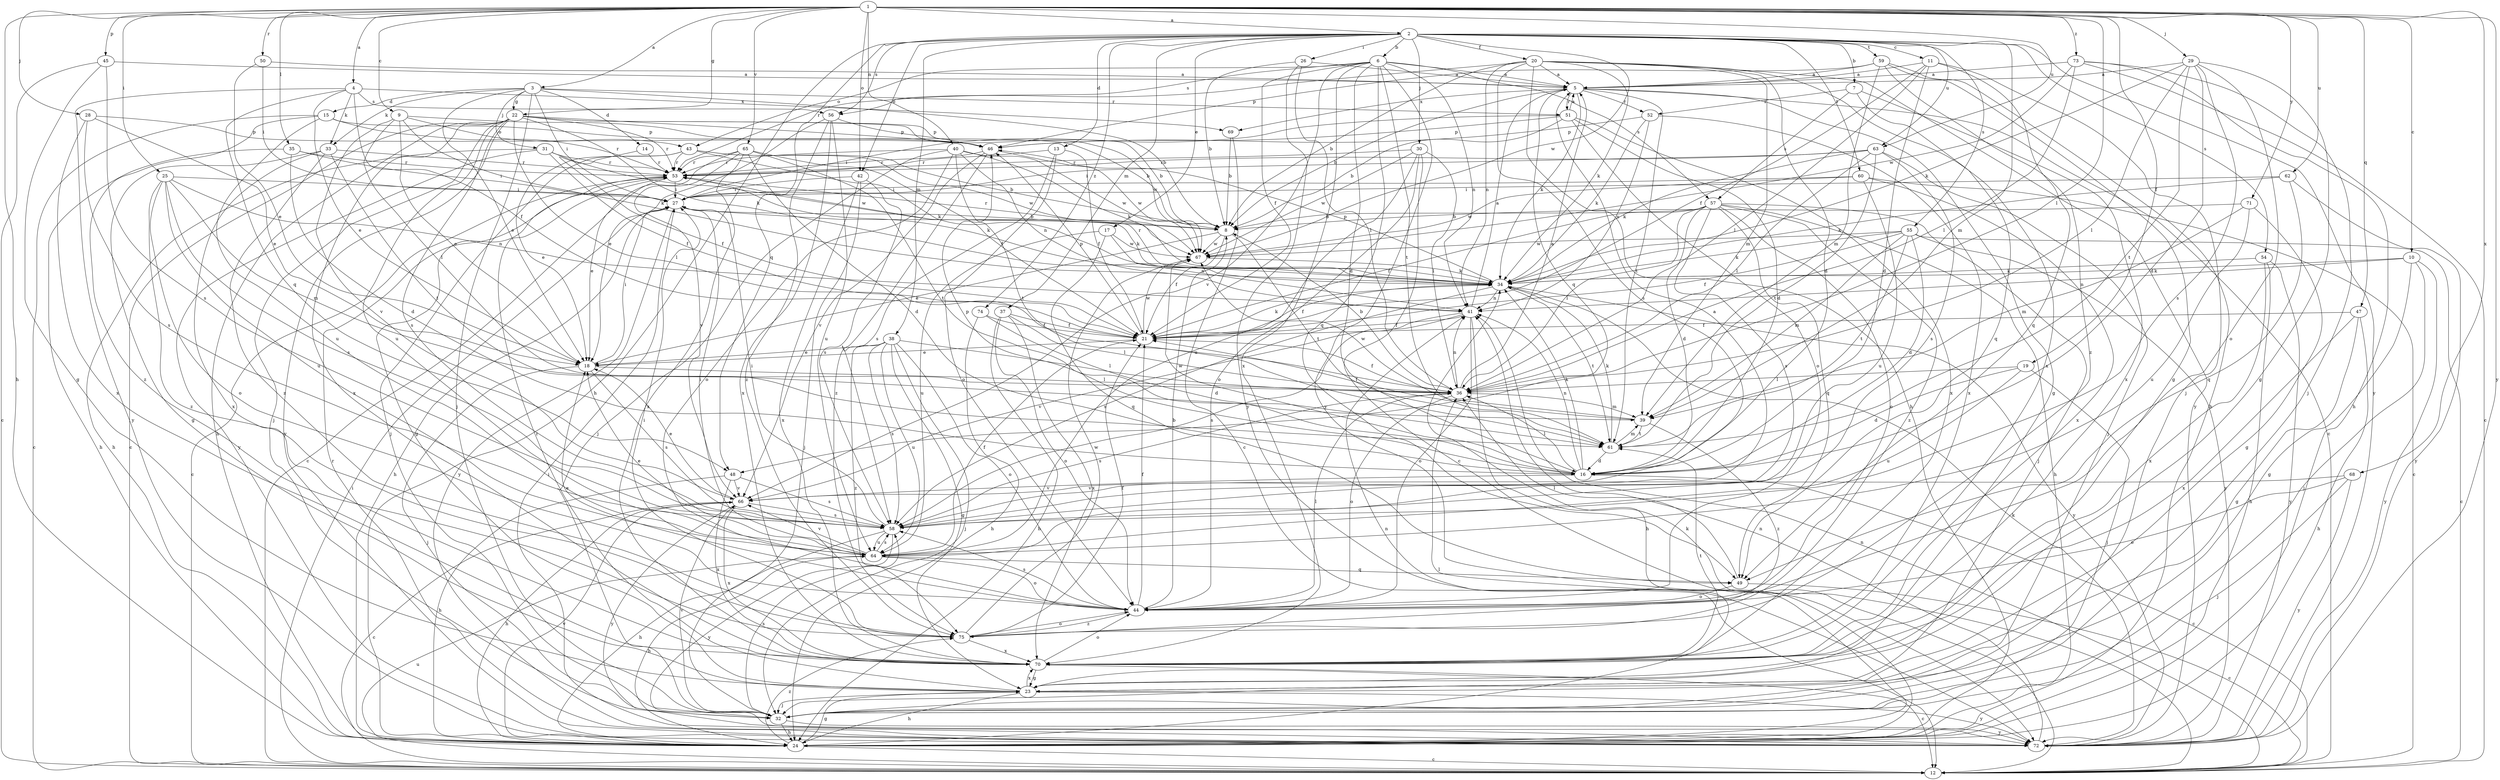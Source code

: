 strict digraph  {
	1 -> 2 [label=a];
	1 -> 3 [label=a];
	1 -> 4 [label=a];
	6 -> 5 [label=a];
	11 -> 5 [label=a];
	20 -> 5 [label=a];
	26 -> 5 [label=a];
	29 -> 5 [label=a];
	36 -> 5 [label=a];
	41 -> 5 [label=a];
	45 -> 5 [label=a];
	50 -> 5 [label=a];
	51 -> 5 [label=a];
	58 -> 5 [label=a];
	59 -> 5 [label=a];
	73 -> 5 [label=a];
	2 -> 6 [label=b];
	2 -> 7 [label=b];
	3 -> 8 [label=b];
	5 -> 8 [label=b];
	9 -> 8 [label=b];
	20 -> 8 [label=b];
	22 -> 8 [label=b];
	26 -> 8 [label=b];
	27 -> 8 [label=b];
	36 -> 8 [label=b];
	43 -> 8 [label=b];
	44 -> 8 [label=b];
	51 -> 8 [label=b];
	57 -> 8 [label=b];
	69 -> 8 [label=b];
	71 -> 8 [label=b];
	1 -> 9 [label=c];
	1 -> 10 [label=c];
	2 -> 11 [label=c];
	5 -> 12 [label=c];
	15 -> 12 [label=c];
	16 -> 12 [label=c];
	22 -> 12 [label=c];
	24 -> 12 [label=c];
	30 -> 12 [label=c];
	45 -> 12 [label=c];
	49 -> 12 [label=c];
	53 -> 12 [label=c];
	55 -> 12 [label=c];
	60 -> 12 [label=c];
	65 -> 12 [label=c];
	66 -> 12 [label=c];
	69 -> 12 [label=c];
	70 -> 12 [label=c];
	73 -> 12 [label=c];
	2 -> 13 [label=d];
	3 -> 14 [label=d];
	3 -> 15 [label=d];
	6 -> 16 [label=d];
	11 -> 16 [label=d];
	19 -> 16 [label=d];
	20 -> 16 [label=d];
	29 -> 16 [label=d];
	35 -> 16 [label=d];
	51 -> 16 [label=d];
	55 -> 16 [label=d];
	57 -> 16 [label=d];
	61 -> 16 [label=d];
	65 -> 16 [label=d];
	74 -> 16 [label=d];
	2 -> 17 [label=e];
	3 -> 18 [label=e];
	4 -> 18 [label=e];
	8 -> 18 [label=e];
	9 -> 18 [label=e];
	21 -> 18 [label=e];
	28 -> 18 [label=e];
	38 -> 18 [label=e];
	43 -> 18 [label=e];
	44 -> 18 [label=e];
	50 -> 18 [label=e];
	53 -> 18 [label=e];
	56 -> 18 [label=e];
	64 -> 18 [label=e];
	66 -> 18 [label=e];
	1 -> 19 [label=f];
	2 -> 20 [label=f];
	4 -> 21 [label=f];
	6 -> 21 [label=f];
	8 -> 21 [label=f];
	11 -> 21 [label=f];
	13 -> 21 [label=f];
	14 -> 21 [label=f];
	31 -> 21 [label=f];
	34 -> 21 [label=f];
	36 -> 21 [label=f];
	37 -> 21 [label=f];
	39 -> 21 [label=f];
	41 -> 21 [label=f];
	44 -> 21 [label=f];
	47 -> 21 [label=f];
	55 -> 21 [label=f];
	57 -> 21 [label=f];
	64 -> 21 [label=f];
	65 -> 21 [label=f];
	74 -> 21 [label=f];
	75 -> 21 [label=f];
	1 -> 22 [label=g];
	3 -> 22 [label=g];
	5 -> 23 [label=g];
	10 -> 23 [label=g];
	24 -> 23 [label=g];
	29 -> 23 [label=g];
	33 -> 23 [label=g];
	38 -> 23 [label=g];
	45 -> 23 [label=g];
	47 -> 23 [label=g];
	53 -> 23 [label=g];
	59 -> 23 [label=g];
	70 -> 23 [label=g];
	71 -> 23 [label=g];
	1 -> 24 [label=h];
	2 -> 24 [label=h];
	20 -> 24 [label=h];
	22 -> 24 [label=h];
	23 -> 24 [label=h];
	27 -> 24 [label=h];
	31 -> 24 [label=h];
	32 -> 24 [label=h];
	35 -> 24 [label=h];
	37 -> 24 [label=h];
	41 -> 24 [label=h];
	47 -> 24 [label=h];
	48 -> 24 [label=h];
	54 -> 24 [label=h];
	57 -> 24 [label=h];
	58 -> 24 [label=h];
	59 -> 24 [label=h];
	64 -> 24 [label=h];
	66 -> 24 [label=h];
	73 -> 24 [label=h];
	74 -> 24 [label=h];
	1 -> 25 [label=i];
	2 -> 26 [label=i];
	3 -> 27 [label=i];
	12 -> 27 [label=i];
	18 -> 27 [label=i];
	25 -> 27 [label=i];
	35 -> 27 [label=i];
	42 -> 27 [label=i];
	50 -> 27 [label=i];
	51 -> 27 [label=i];
	53 -> 27 [label=i];
	58 -> 27 [label=i];
	60 -> 27 [label=i];
	62 -> 27 [label=i];
	63 -> 27 [label=i];
	64 -> 27 [label=i];
	72 -> 27 [label=i];
	75 -> 27 [label=i];
	1 -> 28 [label=j];
	1 -> 29 [label=j];
	2 -> 30 [label=j];
	3 -> 31 [label=j];
	3 -> 32 [label=j];
	10 -> 32 [label=j];
	11 -> 32 [label=j];
	18 -> 32 [label=j];
	19 -> 32 [label=j];
	22 -> 32 [label=j];
	23 -> 32 [label=j];
	38 -> 32 [label=j];
	40 -> 32 [label=j];
	42 -> 32 [label=j];
	43 -> 32 [label=j];
	57 -> 32 [label=j];
	63 -> 32 [label=j];
	68 -> 32 [label=j];
	73 -> 32 [label=j];
	3 -> 33 [label=k];
	4 -> 33 [label=k];
	5 -> 34 [label=k];
	9 -> 34 [label=k];
	10 -> 34 [label=k];
	12 -> 34 [label=k];
	16 -> 34 [label=k];
	20 -> 34 [label=k];
	21 -> 34 [label=k];
	22 -> 34 [label=k];
	27 -> 34 [label=k];
	29 -> 34 [label=k];
	40 -> 34 [label=k];
	43 -> 34 [label=k];
	52 -> 34 [label=k];
	53 -> 34 [label=k];
	54 -> 34 [label=k];
	55 -> 34 [label=k];
	61 -> 34 [label=k];
	62 -> 34 [label=k];
	63 -> 34 [label=k];
	67 -> 34 [label=k];
	72 -> 34 [label=k];
	1 -> 35 [label=l];
	1 -> 36 [label=l];
	9 -> 36 [label=l];
	11 -> 36 [label=l];
	16 -> 36 [label=l];
	18 -> 36 [label=l];
	19 -> 36 [label=l];
	22 -> 36 [label=l];
	24 -> 36 [label=l];
	26 -> 36 [label=l];
	29 -> 36 [label=l];
	30 -> 36 [label=l];
	37 -> 36 [label=l];
	38 -> 36 [label=l];
	44 -> 36 [label=l];
	49 -> 36 [label=l];
	57 -> 36 [label=l];
	63 -> 36 [label=l];
	73 -> 36 [label=l];
	2 -> 37 [label=m];
	2 -> 38 [label=m];
	2 -> 39 [label=m];
	20 -> 39 [label=m];
	25 -> 39 [label=m];
	36 -> 39 [label=m];
	55 -> 39 [label=m];
	59 -> 39 [label=m];
	61 -> 39 [label=m];
	71 -> 39 [label=m];
	1 -> 40 [label=n];
	6 -> 41 [label=n];
	10 -> 41 [label=n];
	12 -> 41 [label=n];
	16 -> 41 [label=n];
	17 -> 41 [label=n];
	20 -> 41 [label=n];
	24 -> 41 [label=n];
	25 -> 41 [label=n];
	34 -> 41 [label=n];
	36 -> 41 [label=n];
	40 -> 41 [label=n];
	52 -> 41 [label=n];
	72 -> 41 [label=n];
	1 -> 42 [label=o];
	2 -> 42 [label=o];
	6 -> 43 [label=o];
	9 -> 43 [label=o];
	13 -> 44 [label=o];
	25 -> 44 [label=o];
	29 -> 44 [label=o];
	30 -> 44 [label=o];
	36 -> 44 [label=o];
	37 -> 44 [label=o];
	38 -> 44 [label=o];
	40 -> 44 [label=o];
	41 -> 44 [label=o];
	49 -> 44 [label=o];
	51 -> 44 [label=o];
	57 -> 44 [label=o];
	64 -> 44 [label=o];
	68 -> 44 [label=o];
	70 -> 44 [label=o];
	75 -> 44 [label=o];
	1 -> 45 [label=p];
	15 -> 46 [label=p];
	16 -> 46 [label=p];
	21 -> 46 [label=p];
	22 -> 46 [label=p];
	28 -> 46 [label=p];
	34 -> 46 [label=p];
	51 -> 46 [label=p];
	52 -> 46 [label=p];
	56 -> 46 [label=p];
	59 -> 46 [label=p];
	1 -> 47 [label=q];
	2 -> 48 [label=q];
	4 -> 48 [label=q];
	5 -> 48 [label=q];
	6 -> 49 [label=q];
	7 -> 49 [label=q];
	11 -> 49 [label=q];
	17 -> 49 [label=q];
	57 -> 49 [label=q];
	62 -> 49 [label=q];
	64 -> 49 [label=q];
	1 -> 50 [label=r];
	3 -> 51 [label=r];
	5 -> 51 [label=r];
	5 -> 52 [label=r];
	7 -> 52 [label=r];
	8 -> 53 [label=r];
	13 -> 53 [label=r];
	14 -> 53 [label=r];
	15 -> 53 [label=r];
	20 -> 53 [label=r];
	22 -> 53 [label=r];
	23 -> 53 [label=r];
	30 -> 53 [label=r];
	31 -> 53 [label=r];
	33 -> 53 [label=r];
	34 -> 53 [label=r];
	35 -> 53 [label=r];
	40 -> 53 [label=r];
	43 -> 53 [label=r];
	46 -> 53 [label=r];
	63 -> 53 [label=r];
	65 -> 53 [label=r];
	72 -> 53 [label=r];
	2 -> 54 [label=s];
	2 -> 55 [label=s];
	2 -> 56 [label=s];
	4 -> 56 [label=s];
	6 -> 56 [label=s];
	6 -> 57 [label=s];
	7 -> 57 [label=s];
	13 -> 58 [label=s];
	18 -> 58 [label=s];
	20 -> 58 [label=s];
	22 -> 58 [label=s];
	25 -> 58 [label=s];
	28 -> 58 [label=s];
	29 -> 58 [label=s];
	32 -> 58 [label=s];
	34 -> 58 [label=s];
	36 -> 58 [label=s];
	38 -> 58 [label=s];
	41 -> 58 [label=s];
	42 -> 58 [label=s];
	44 -> 58 [label=s];
	45 -> 58 [label=s];
	48 -> 58 [label=s];
	57 -> 58 [label=s];
	63 -> 58 [label=s];
	64 -> 58 [label=s];
	66 -> 58 [label=s];
	2 -> 59 [label=t];
	2 -> 60 [label=t];
	5 -> 61 [label=t];
	6 -> 61 [label=t];
	8 -> 61 [label=t];
	29 -> 61 [label=t];
	33 -> 61 [label=t];
	34 -> 61 [label=t];
	39 -> 61 [label=t];
	40 -> 61 [label=t];
	55 -> 61 [label=t];
	63 -> 61 [label=t];
	65 -> 61 [label=t];
	70 -> 61 [label=t];
	1 -> 62 [label=u];
	1 -> 63 [label=u];
	2 -> 63 [label=u];
	12 -> 64 [label=u];
	15 -> 64 [label=u];
	17 -> 64 [label=u];
	19 -> 64 [label=u];
	22 -> 64 [label=u];
	25 -> 64 [label=u];
	30 -> 64 [label=u];
	38 -> 64 [label=u];
	56 -> 64 [label=u];
	58 -> 64 [label=u];
	60 -> 64 [label=u];
	71 -> 64 [label=u];
	1 -> 65 [label=v];
	6 -> 66 [label=v];
	9 -> 66 [label=v];
	16 -> 66 [label=v];
	24 -> 66 [label=v];
	32 -> 66 [label=v];
	41 -> 66 [label=v];
	46 -> 66 [label=v];
	48 -> 66 [label=v];
	64 -> 66 [label=v];
	65 -> 66 [label=v];
	68 -> 66 [label=v];
	2 -> 67 [label=w];
	8 -> 67 [label=w];
	16 -> 67 [label=w];
	17 -> 67 [label=w];
	21 -> 67 [label=w];
	22 -> 67 [label=w];
	30 -> 67 [label=w];
	31 -> 67 [label=w];
	39 -> 67 [label=w];
	40 -> 67 [label=w];
	43 -> 67 [label=w];
	46 -> 67 [label=w];
	55 -> 67 [label=w];
	60 -> 67 [label=w];
	73 -> 67 [label=w];
	75 -> 67 [label=w];
	1 -> 68 [label=x];
	4 -> 69 [label=x];
	5 -> 69 [label=x];
	6 -> 70 [label=x];
	7 -> 70 [label=x];
	20 -> 70 [label=x];
	22 -> 70 [label=x];
	23 -> 70 [label=x];
	28 -> 70 [label=x];
	33 -> 70 [label=x];
	37 -> 70 [label=x];
	42 -> 70 [label=x];
	47 -> 70 [label=x];
	48 -> 70 [label=x];
	51 -> 70 [label=x];
	52 -> 70 [label=x];
	54 -> 70 [label=x];
	56 -> 70 [label=x];
	60 -> 70 [label=x];
	65 -> 70 [label=x];
	66 -> 70 [label=x];
	75 -> 70 [label=x];
	1 -> 71 [label=y];
	1 -> 72 [label=y];
	2 -> 72 [label=y];
	4 -> 72 [label=y];
	6 -> 72 [label=y];
	10 -> 72 [label=y];
	20 -> 72 [label=y];
	22 -> 72 [label=y];
	23 -> 72 [label=y];
	26 -> 72 [label=y];
	27 -> 72 [label=y];
	31 -> 72 [label=y];
	32 -> 72 [label=y];
	34 -> 72 [label=y];
	54 -> 72 [label=y];
	55 -> 72 [label=y];
	58 -> 72 [label=y];
	62 -> 72 [label=y];
	66 -> 72 [label=y];
	68 -> 72 [label=y];
	1 -> 73 [label=z];
	2 -> 74 [label=z];
	15 -> 75 [label=z];
	24 -> 75 [label=z];
	25 -> 75 [label=z];
	33 -> 75 [label=z];
	38 -> 75 [label=z];
	39 -> 75 [label=z];
	44 -> 75 [label=z];
	46 -> 75 [label=z];
	56 -> 75 [label=z];
	57 -> 75 [label=z];
	59 -> 75 [label=z];
}
